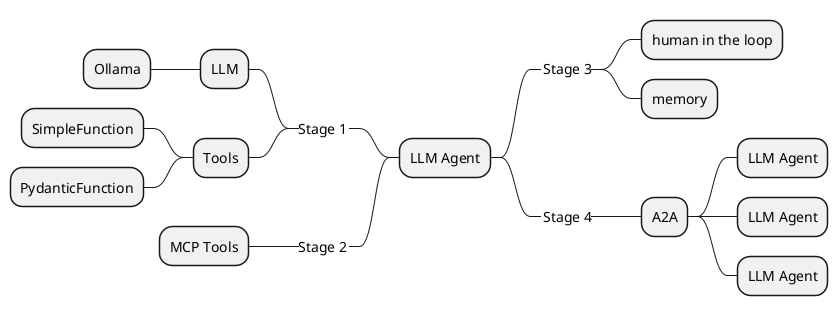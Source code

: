 @startmindmap llm_agent_build_mental_model
* LLM Agent
**_ Stage 3
*** human in the loop
*** memory
**_ Stage 4
*** A2A
**** LLM Agent
**** LLM Agent
**** LLM Agent

left side

**_ Stage 1
*** LLM
**** Ollama
*** Tools
**** SimpleFunction
**** PydanticFunction

**_ Stage 2
*** MCP Tools


@endmindmap
